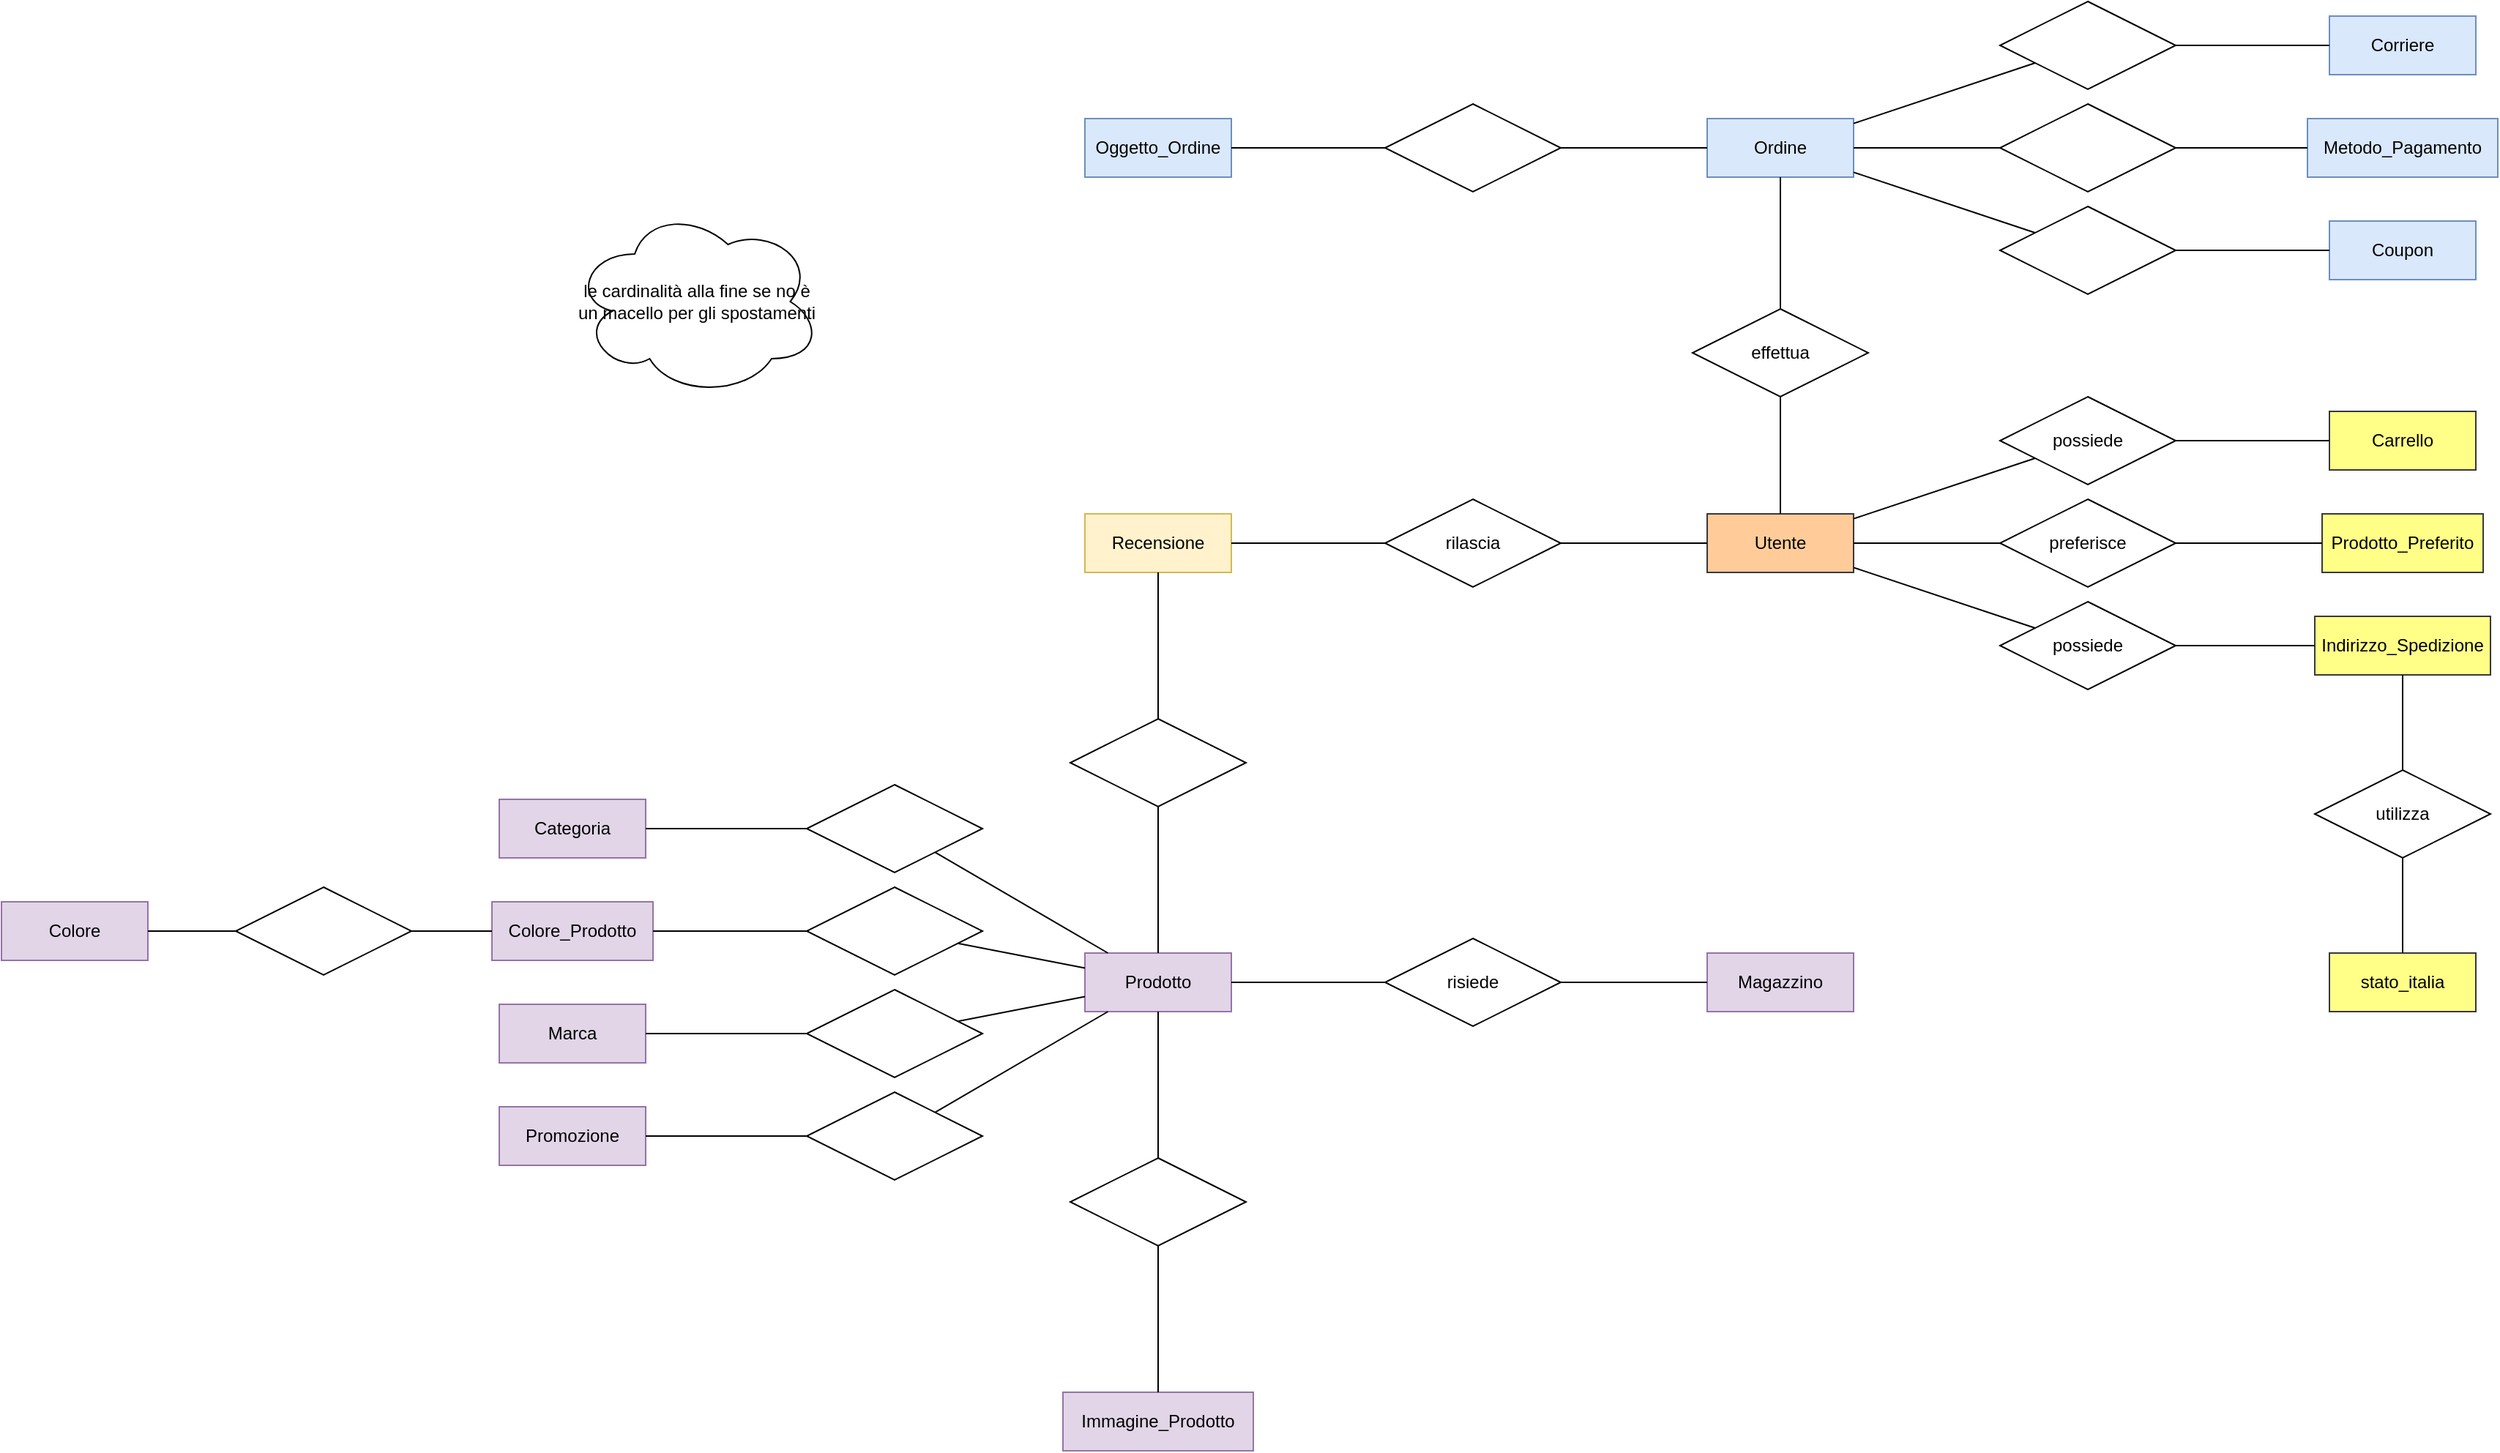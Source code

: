 <mxfile version="21.3.7" type="device">
  <diagram id="R2lEEEUBdFMjLlhIrx00" name="Page-1">
    <mxGraphModel dx="2376" dy="2975" grid="1" gridSize="10" guides="1" tooltips="1" connect="1" arrows="1" fold="1" page="1" pageScale="1" pageWidth="850" pageHeight="1100" math="0" shadow="0" extFonts="Permanent Marker^https://fonts.googleapis.com/css?family=Permanent+Marker">
      <root>
        <mxCell id="0" />
        <mxCell id="1" parent="0" />
        <mxCell id="gFlT7h2VBkLv-DhMTOJD-2" value="stato_italia" style="whiteSpace=wrap;html=1;align=center;fillColor=#ffff88;strokeColor=#36393d;" vertex="1" parent="1">
          <mxGeometry x="940" y="-750" width="100" height="40" as="geometry" />
        </mxCell>
        <mxCell id="gFlT7h2VBkLv-DhMTOJD-3" value="Magazzino" style="whiteSpace=wrap;html=1;align=center;fillColor=#e1d5e7;strokeColor=#9673a6;" vertex="1" parent="1">
          <mxGeometry x="515" y="-750" width="100" height="40" as="geometry" />
        </mxCell>
        <mxCell id="gFlT7h2VBkLv-DhMTOJD-4" value="Metodo_Pagamento" style="whiteSpace=wrap;html=1;align=center;fillColor=#dae8fc;strokeColor=#6c8ebf;" vertex="1" parent="1">
          <mxGeometry x="925" y="-1320" width="130" height="40" as="geometry" />
        </mxCell>
        <mxCell id="gFlT7h2VBkLv-DhMTOJD-5" value="Immagine_Prodotto" style="whiteSpace=wrap;html=1;align=center;fillColor=#e1d5e7;strokeColor=#9673a6;" vertex="1" parent="1">
          <mxGeometry x="75" y="-450" width="130" height="40" as="geometry" />
        </mxCell>
        <mxCell id="gFlT7h2VBkLv-DhMTOJD-6" value="Corriere" style="whiteSpace=wrap;html=1;align=center;fillColor=#dae8fc;strokeColor=#6c8ebf;" vertex="1" parent="1">
          <mxGeometry x="940" y="-1390" width="100" height="40" as="geometry" />
        </mxCell>
        <mxCell id="gFlT7h2VBkLv-DhMTOJD-7" value="Coupon" style="whiteSpace=wrap;html=1;align=center;fillColor=#dae8fc;strokeColor=#6c8ebf;" vertex="1" parent="1">
          <mxGeometry x="940" y="-1250" width="100" height="40" as="geometry" />
        </mxCell>
        <mxCell id="gFlT7h2VBkLv-DhMTOJD-8" value="Recensione" style="whiteSpace=wrap;html=1;align=center;fillColor=#fff2cc;strokeColor=#d6b656;" vertex="1" parent="1">
          <mxGeometry x="90" y="-1050" width="100" height="40" as="geometry" />
        </mxCell>
        <mxCell id="gFlT7h2VBkLv-DhMTOJD-9" value="Indirizzo_Spedizione" style="whiteSpace=wrap;html=1;align=center;fillColor=#ffff88;strokeColor=#36393d;" vertex="1" parent="1">
          <mxGeometry x="930" y="-980" width="120" height="40" as="geometry" />
        </mxCell>
        <mxCell id="gFlT7h2VBkLv-DhMTOJD-10" value="Carrello" style="whiteSpace=wrap;html=1;align=center;fillColor=#ffff88;strokeColor=#36393d;" vertex="1" parent="1">
          <mxGeometry x="940" y="-1120" width="100" height="40" as="geometry" />
        </mxCell>
        <mxCell id="gFlT7h2VBkLv-DhMTOJD-11" value="Oggetto_Ordine" style="whiteSpace=wrap;html=1;align=center;fillColor=#dae8fc;strokeColor=#6c8ebf;" vertex="1" parent="1">
          <mxGeometry x="90" y="-1320" width="100" height="40" as="geometry" />
        </mxCell>
        <mxCell id="gFlT7h2VBkLv-DhMTOJD-12" value="Ordine" style="whiteSpace=wrap;html=1;align=center;fillColor=#dae8fc;strokeColor=#6c8ebf;" vertex="1" parent="1">
          <mxGeometry x="515" y="-1320" width="100" height="40" as="geometry" />
        </mxCell>
        <mxCell id="gFlT7h2VBkLv-DhMTOJD-13" value="Prodotto_Preferito" style="whiteSpace=wrap;html=1;align=center;fillColor=#ffff88;strokeColor=#36393d;" vertex="1" parent="1">
          <mxGeometry x="935" y="-1050" width="110" height="40" as="geometry" />
        </mxCell>
        <mxCell id="gFlT7h2VBkLv-DhMTOJD-15" value="Prodotto" style="whiteSpace=wrap;html=1;align=center;fillColor=#e1d5e7;strokeColor=#9673a6;" vertex="1" parent="1">
          <mxGeometry x="90" y="-750" width="100" height="40" as="geometry" />
        </mxCell>
        <mxCell id="gFlT7h2VBkLv-DhMTOJD-16" value="Promozione" style="whiteSpace=wrap;html=1;align=center;fillColor=#e1d5e7;strokeColor=#9673a6;" vertex="1" parent="1">
          <mxGeometry x="-310" y="-645" width="100" height="40" as="geometry" />
        </mxCell>
        <mxCell id="gFlT7h2VBkLv-DhMTOJD-19" value="Utente" style="whiteSpace=wrap;html=1;align=center;fillColor=#ffcc99;strokeColor=#36393d;" vertex="1" parent="1">
          <mxGeometry x="515" y="-1050" width="100" height="40" as="geometry" />
        </mxCell>
        <mxCell id="gFlT7h2VBkLv-DhMTOJD-22" value="possiede" style="shape=rhombus;perimeter=rhombusPerimeter;whiteSpace=wrap;html=1;align=center;" vertex="1" parent="1">
          <mxGeometry x="715" y="-1130" width="120" height="60" as="geometry" />
        </mxCell>
        <mxCell id="gFlT7h2VBkLv-DhMTOJD-23" value="" style="endArrow=none;html=1;rounded=0;" edge="1" parent="1" source="gFlT7h2VBkLv-DhMTOJD-19" target="gFlT7h2VBkLv-DhMTOJD-22">
          <mxGeometry relative="1" as="geometry">
            <mxPoint x="765" y="-790" as="sourcePoint" />
            <mxPoint x="925" y="-790" as="targetPoint" />
          </mxGeometry>
        </mxCell>
        <mxCell id="gFlT7h2VBkLv-DhMTOJD-24" value="" style="endArrow=none;html=1;rounded=0;" edge="1" parent="1" source="gFlT7h2VBkLv-DhMTOJD-22" target="gFlT7h2VBkLv-DhMTOJD-10">
          <mxGeometry relative="1" as="geometry">
            <mxPoint x="845" y="-935" as="sourcePoint" />
            <mxPoint x="725" y="-1055" as="targetPoint" />
          </mxGeometry>
        </mxCell>
        <mxCell id="gFlT7h2VBkLv-DhMTOJD-25" value="risiede" style="shape=rhombus;perimeter=rhombusPerimeter;whiteSpace=wrap;html=1;align=center;" vertex="1" parent="1">
          <mxGeometry x="295" y="-760" width="120" height="60" as="geometry" />
        </mxCell>
        <mxCell id="gFlT7h2VBkLv-DhMTOJD-26" value="" style="endArrow=none;html=1;rounded=0;" edge="1" parent="1" target="gFlT7h2VBkLv-DhMTOJD-25" source="gFlT7h2VBkLv-DhMTOJD-15">
          <mxGeometry relative="1" as="geometry">
            <mxPoint x="187.5" y="-730" as="sourcePoint" />
            <mxPoint x="497.5" y="-490" as="targetPoint" />
          </mxGeometry>
        </mxCell>
        <mxCell id="gFlT7h2VBkLv-DhMTOJD-27" value="" style="endArrow=none;html=1;rounded=0;" edge="1" parent="1" source="gFlT7h2VBkLv-DhMTOJD-25" target="gFlT7h2VBkLv-DhMTOJD-3">
          <mxGeometry relative="1" as="geometry">
            <mxPoint x="417.5" y="-600" as="sourcePoint" />
            <mxPoint x="512.5" y="-730" as="targetPoint" />
          </mxGeometry>
        </mxCell>
        <mxCell id="gFlT7h2VBkLv-DhMTOJD-28" value="Colore" style="whiteSpace=wrap;html=1;align=center;fillColor=#e1d5e7;strokeColor=#9673a6;" vertex="1" parent="1">
          <mxGeometry x="-650" y="-785" width="100" height="40" as="geometry" />
        </mxCell>
        <mxCell id="gFlT7h2VBkLv-DhMTOJD-29" value="Colore_Prodotto" style="whiteSpace=wrap;html=1;align=center;fillColor=#e1d5e7;strokeColor=#9673a6;" vertex="1" parent="1">
          <mxGeometry x="-315" y="-785" width="110" height="40" as="geometry" />
        </mxCell>
        <mxCell id="gFlT7h2VBkLv-DhMTOJD-30" value="Marca" style="whiteSpace=wrap;html=1;align=center;fillColor=#e1d5e7;strokeColor=#9673a6;" vertex="1" parent="1">
          <mxGeometry x="-310" y="-715" width="100" height="40" as="geometry" />
        </mxCell>
        <mxCell id="gFlT7h2VBkLv-DhMTOJD-31" value="Categoria" style="whiteSpace=wrap;html=1;align=center;fillColor=#e1d5e7;strokeColor=#9673a6;" vertex="1" parent="1">
          <mxGeometry x="-310" y="-855" width="100" height="40" as="geometry" />
        </mxCell>
        <mxCell id="gFlT7h2VBkLv-DhMTOJD-32" value="" style="shape=rhombus;perimeter=rhombusPerimeter;whiteSpace=wrap;html=1;align=center;" vertex="1" parent="1">
          <mxGeometry x="-100" y="-865" width="120" height="60" as="geometry" />
        </mxCell>
        <mxCell id="gFlT7h2VBkLv-DhMTOJD-33" value="" style="endArrow=none;html=1;rounded=0;" edge="1" parent="1" target="gFlT7h2VBkLv-DhMTOJD-32" source="gFlT7h2VBkLv-DhMTOJD-15">
          <mxGeometry relative="1" as="geometry">
            <mxPoint x="85" y="-610" as="sourcePoint" />
            <mxPoint x="392.5" y="-370" as="targetPoint" />
          </mxGeometry>
        </mxCell>
        <mxCell id="gFlT7h2VBkLv-DhMTOJD-34" value="" style="endArrow=none;html=1;rounded=0;" edge="1" parent="1" source="gFlT7h2VBkLv-DhMTOJD-32" target="gFlT7h2VBkLv-DhMTOJD-31">
          <mxGeometry relative="1" as="geometry">
            <mxPoint x="-127.5" y="-635" as="sourcePoint" />
            <mxPoint x="-30" y="-765" as="targetPoint" />
          </mxGeometry>
        </mxCell>
        <mxCell id="gFlT7h2VBkLv-DhMTOJD-35" value="le cardinalità alla fine se no è un macello per gli spostamenti" style="ellipse;shape=cloud;whiteSpace=wrap;html=1;align=center;" vertex="1" parent="1">
          <mxGeometry x="-260" y="-1260" width="170" height="130" as="geometry" />
        </mxCell>
        <mxCell id="gFlT7h2VBkLv-DhMTOJD-36" value="" style="shape=rhombus;perimeter=rhombusPerimeter;whiteSpace=wrap;html=1;align=center;" vertex="1" parent="1">
          <mxGeometry x="-100" y="-795" width="120" height="60" as="geometry" />
        </mxCell>
        <mxCell id="gFlT7h2VBkLv-DhMTOJD-37" value="" style="endArrow=none;html=1;rounded=0;" edge="1" parent="1" target="gFlT7h2VBkLv-DhMTOJD-36" source="gFlT7h2VBkLv-DhMTOJD-15">
          <mxGeometry relative="1" as="geometry">
            <mxPoint x="80" y="-650" as="sourcePoint" />
            <mxPoint x="314.5" y="-310" as="targetPoint" />
          </mxGeometry>
        </mxCell>
        <mxCell id="gFlT7h2VBkLv-DhMTOJD-38" value="" style="endArrow=none;html=1;rounded=0;" edge="1" parent="1" source="gFlT7h2VBkLv-DhMTOJD-36" target="gFlT7h2VBkLv-DhMTOJD-29">
          <mxGeometry relative="1" as="geometry">
            <mxPoint x="-205.5" y="-575" as="sourcePoint" />
            <mxPoint x="-194" y="-605" as="targetPoint" />
          </mxGeometry>
        </mxCell>
        <mxCell id="gFlT7h2VBkLv-DhMTOJD-39" value="" style="shape=rhombus;perimeter=rhombusPerimeter;whiteSpace=wrap;html=1;align=center;" vertex="1" parent="1">
          <mxGeometry x="-100" y="-725" width="120" height="60" as="geometry" />
        </mxCell>
        <mxCell id="gFlT7h2VBkLv-DhMTOJD-40" value="" style="endArrow=none;html=1;rounded=0;" edge="1" parent="1" target="gFlT7h2VBkLv-DhMTOJD-39" source="gFlT7h2VBkLv-DhMTOJD-15">
          <mxGeometry relative="1" as="geometry">
            <mxPoint x="349" y="-670" as="sourcePoint" />
            <mxPoint x="583.5" y="-330" as="targetPoint" />
          </mxGeometry>
        </mxCell>
        <mxCell id="gFlT7h2VBkLv-DhMTOJD-41" value="" style="endArrow=none;html=1;rounded=0;" edge="1" parent="1" source="gFlT7h2VBkLv-DhMTOJD-39" target="gFlT7h2VBkLv-DhMTOJD-30">
          <mxGeometry relative="1" as="geometry">
            <mxPoint x="63.5" y="-595" as="sourcePoint" />
            <mxPoint x="75" y="-625" as="targetPoint" />
          </mxGeometry>
        </mxCell>
        <mxCell id="gFlT7h2VBkLv-DhMTOJD-42" value="" style="shape=rhombus;perimeter=rhombusPerimeter;whiteSpace=wrap;html=1;align=center;" vertex="1" parent="1">
          <mxGeometry x="-490" y="-795" width="120" height="60" as="geometry" />
        </mxCell>
        <mxCell id="gFlT7h2VBkLv-DhMTOJD-43" value="" style="endArrow=none;html=1;rounded=0;" edge="1" parent="1" target="gFlT7h2VBkLv-DhMTOJD-42" source="gFlT7h2VBkLv-DhMTOJD-29">
          <mxGeometry relative="1" as="geometry">
            <mxPoint x="-430" y="-675" as="sourcePoint" />
            <mxPoint x="-195.5" y="-335" as="targetPoint" />
          </mxGeometry>
        </mxCell>
        <mxCell id="gFlT7h2VBkLv-DhMTOJD-44" value="" style="endArrow=none;html=1;rounded=0;" edge="1" parent="1" source="gFlT7h2VBkLv-DhMTOJD-42" target="gFlT7h2VBkLv-DhMTOJD-28">
          <mxGeometry relative="1" as="geometry">
            <mxPoint x="-275.5" y="-445" as="sourcePoint" />
            <mxPoint x="-264" y="-475" as="targetPoint" />
          </mxGeometry>
        </mxCell>
        <mxCell id="gFlT7h2VBkLv-DhMTOJD-45" value="effettua" style="shape=rhombus;perimeter=rhombusPerimeter;whiteSpace=wrap;html=1;align=center;" vertex="1" parent="1">
          <mxGeometry x="505" y="-1190" width="120" height="60" as="geometry" />
        </mxCell>
        <mxCell id="gFlT7h2VBkLv-DhMTOJD-46" value="" style="endArrow=none;html=1;rounded=0;" edge="1" parent="1" target="gFlT7h2VBkLv-DhMTOJD-45" source="gFlT7h2VBkLv-DhMTOJD-12">
          <mxGeometry relative="1" as="geometry">
            <mxPoint x="425" y="-1190" as="sourcePoint" />
            <mxPoint x="565" y="-1210" as="targetPoint" />
          </mxGeometry>
        </mxCell>
        <mxCell id="gFlT7h2VBkLv-DhMTOJD-47" value="" style="endArrow=none;html=1;rounded=0;" edge="1" parent="1" source="gFlT7h2VBkLv-DhMTOJD-45" target="gFlT7h2VBkLv-DhMTOJD-19">
          <mxGeometry relative="1" as="geometry">
            <mxPoint x="652.5" y="-1020" as="sourcePoint" />
            <mxPoint x="750" y="-1150" as="targetPoint" />
          </mxGeometry>
        </mxCell>
        <mxCell id="gFlT7h2VBkLv-DhMTOJD-48" value="" style="shape=rhombus;perimeter=rhombusPerimeter;whiteSpace=wrap;html=1;align=center;" vertex="1" parent="1">
          <mxGeometry x="295" y="-1330" width="120" height="60" as="geometry" />
        </mxCell>
        <mxCell id="gFlT7h2VBkLv-DhMTOJD-49" value="" style="endArrow=none;html=1;rounded=0;" edge="1" parent="1" target="gFlT7h2VBkLv-DhMTOJD-48" source="gFlT7h2VBkLv-DhMTOJD-12">
          <mxGeometry relative="1" as="geometry">
            <mxPoint x="720" y="-1270" as="sourcePoint" />
            <mxPoint x="1027.5" y="-1030" as="targetPoint" />
          </mxGeometry>
        </mxCell>
        <mxCell id="gFlT7h2VBkLv-DhMTOJD-50" value="" style="endArrow=none;html=1;rounded=0;" edge="1" parent="1" source="gFlT7h2VBkLv-DhMTOJD-48" target="gFlT7h2VBkLv-DhMTOJD-11">
          <mxGeometry relative="1" as="geometry">
            <mxPoint x="947.5" y="-1140" as="sourcePoint" />
            <mxPoint x="1045" y="-1270" as="targetPoint" />
          </mxGeometry>
        </mxCell>
        <mxCell id="gFlT7h2VBkLv-DhMTOJD-52" value="rilascia" style="shape=rhombus;perimeter=rhombusPerimeter;whiteSpace=wrap;html=1;align=center;" vertex="1" parent="1">
          <mxGeometry x="295" y="-1060" width="120" height="60" as="geometry" />
        </mxCell>
        <mxCell id="gFlT7h2VBkLv-DhMTOJD-53" value="" style="endArrow=none;html=1;rounded=0;" edge="1" parent="1" target="gFlT7h2VBkLv-DhMTOJD-52" source="gFlT7h2VBkLv-DhMTOJD-8">
          <mxGeometry relative="1" as="geometry">
            <mxPoint x="120" y="-1020" as="sourcePoint" />
            <mxPoint x="430" y="-780" as="targetPoint" />
          </mxGeometry>
        </mxCell>
        <mxCell id="gFlT7h2VBkLv-DhMTOJD-54" value="" style="endArrow=none;html=1;rounded=0;" edge="1" parent="1" source="gFlT7h2VBkLv-DhMTOJD-52" target="gFlT7h2VBkLv-DhMTOJD-19">
          <mxGeometry relative="1" as="geometry">
            <mxPoint x="350" y="-890" as="sourcePoint" />
            <mxPoint x="470" y="-1020" as="targetPoint" />
          </mxGeometry>
        </mxCell>
        <mxCell id="gFlT7h2VBkLv-DhMTOJD-55" value="" style="shape=rhombus;perimeter=rhombusPerimeter;whiteSpace=wrap;html=1;align=center;" vertex="1" parent="1">
          <mxGeometry x="80" y="-910" width="120" height="60" as="geometry" />
        </mxCell>
        <mxCell id="gFlT7h2VBkLv-DhMTOJD-56" value="" style="endArrow=none;html=1;rounded=0;" edge="1" parent="1" target="gFlT7h2VBkLv-DhMTOJD-55" source="gFlT7h2VBkLv-DhMTOJD-8">
          <mxGeometry relative="1" as="geometry">
            <mxPoint x="160" y="-990" as="sourcePoint" />
            <mxPoint x="327.5" y="-660" as="targetPoint" />
          </mxGeometry>
        </mxCell>
        <mxCell id="gFlT7h2VBkLv-DhMTOJD-57" value="" style="endArrow=none;html=1;rounded=0;" edge="1" parent="1" source="gFlT7h2VBkLv-DhMTOJD-55" target="gFlT7h2VBkLv-DhMTOJD-15">
          <mxGeometry relative="1" as="geometry">
            <mxPoint x="247.5" y="-770" as="sourcePoint" />
            <mxPoint x="160" y="-800" as="targetPoint" />
          </mxGeometry>
        </mxCell>
        <mxCell id="gFlT7h2VBkLv-DhMTOJD-58" value="" style="shape=rhombus;perimeter=rhombusPerimeter;whiteSpace=wrap;html=1;align=center;" vertex="1" parent="1">
          <mxGeometry x="80" y="-610" width="120" height="60" as="geometry" />
        </mxCell>
        <mxCell id="gFlT7h2VBkLv-DhMTOJD-59" value="" style="endArrow=none;html=1;rounded=0;" edge="1" parent="1" target="gFlT7h2VBkLv-DhMTOJD-58" source="gFlT7h2VBkLv-DhMTOJD-15">
          <mxGeometry relative="1" as="geometry">
            <mxPoint x="220" y="-670" as="sourcePoint" />
            <mxPoint x="327.5" y="-360" as="targetPoint" />
          </mxGeometry>
        </mxCell>
        <mxCell id="gFlT7h2VBkLv-DhMTOJD-60" value="" style="endArrow=none;html=1;rounded=0;" edge="1" parent="1" source="gFlT7h2VBkLv-DhMTOJD-58" target="gFlT7h2VBkLv-DhMTOJD-5">
          <mxGeometry relative="1" as="geometry">
            <mxPoint x="247.5" y="-470" as="sourcePoint" />
            <mxPoint x="140" y="-450" as="targetPoint" />
          </mxGeometry>
        </mxCell>
        <mxCell id="gFlT7h2VBkLv-DhMTOJD-61" value="" style="shape=rhombus;perimeter=rhombusPerimeter;whiteSpace=wrap;html=1;align=center;" vertex="1" parent="1">
          <mxGeometry x="715" y="-1330" width="120" height="60" as="geometry" />
        </mxCell>
        <mxCell id="gFlT7h2VBkLv-DhMTOJD-62" value="" style="endArrow=none;html=1;rounded=0;" edge="1" parent="1" target="gFlT7h2VBkLv-DhMTOJD-61" source="gFlT7h2VBkLv-DhMTOJD-4">
          <mxGeometry relative="1" as="geometry">
            <mxPoint x="565" y="-1580" as="sourcePoint" />
            <mxPoint x="752.5" y="-1230" as="targetPoint" />
          </mxGeometry>
        </mxCell>
        <mxCell id="gFlT7h2VBkLv-DhMTOJD-63" value="" style="endArrow=none;html=1;rounded=0;" edge="1" parent="1" source="gFlT7h2VBkLv-DhMTOJD-61" target="gFlT7h2VBkLv-DhMTOJD-12">
          <mxGeometry relative="1" as="geometry">
            <mxPoint x="672.5" y="-1340" as="sourcePoint" />
            <mxPoint x="565" y="-1320" as="targetPoint" />
          </mxGeometry>
        </mxCell>
        <mxCell id="gFlT7h2VBkLv-DhMTOJD-64" value="" style="shape=rhombus;perimeter=rhombusPerimeter;whiteSpace=wrap;html=1;align=center;" vertex="1" parent="1">
          <mxGeometry x="-100" y="-655" width="120" height="60" as="geometry" />
        </mxCell>
        <mxCell id="gFlT7h2VBkLv-DhMTOJD-65" value="" style="endArrow=none;html=1;rounded=0;" edge="1" parent="1" target="gFlT7h2VBkLv-DhMTOJD-64" source="gFlT7h2VBkLv-DhMTOJD-15">
          <mxGeometry relative="1" as="geometry">
            <mxPoint x="80" y="-640" as="sourcePoint" />
            <mxPoint x="573.5" y="-259" as="targetPoint" />
          </mxGeometry>
        </mxCell>
        <mxCell id="gFlT7h2VBkLv-DhMTOJD-66" value="" style="endArrow=none;html=1;rounded=0;" edge="1" parent="1" source="gFlT7h2VBkLv-DhMTOJD-64" target="gFlT7h2VBkLv-DhMTOJD-16">
          <mxGeometry relative="1" as="geometry">
            <mxPoint x="53.5" y="-524" as="sourcePoint" />
            <mxPoint x="-240" y="-525" as="targetPoint" />
          </mxGeometry>
        </mxCell>
        <mxCell id="gFlT7h2VBkLv-DhMTOJD-68" value="" style="shape=rhombus;perimeter=rhombusPerimeter;whiteSpace=wrap;html=1;align=center;" vertex="1" parent="1">
          <mxGeometry x="715" y="-1260" width="120" height="60" as="geometry" />
        </mxCell>
        <mxCell id="gFlT7h2VBkLv-DhMTOJD-69" value="" style="endArrow=none;html=1;rounded=0;" edge="1" parent="1" target="gFlT7h2VBkLv-DhMTOJD-68" source="gFlT7h2VBkLv-DhMTOJD-7">
          <mxGeometry relative="1" as="geometry">
            <mxPoint x="925" y="-1230" as="sourcePoint" />
            <mxPoint x="752.5" y="-1160" as="targetPoint" />
          </mxGeometry>
        </mxCell>
        <mxCell id="gFlT7h2VBkLv-DhMTOJD-70" value="" style="endArrow=none;html=1;rounded=0;" edge="1" parent="1" source="gFlT7h2VBkLv-DhMTOJD-68" target="gFlT7h2VBkLv-DhMTOJD-12">
          <mxGeometry relative="1" as="geometry">
            <mxPoint x="672.5" y="-1270" as="sourcePoint" />
            <mxPoint x="615" y="-1230" as="targetPoint" />
          </mxGeometry>
        </mxCell>
        <mxCell id="gFlT7h2VBkLv-DhMTOJD-71" value="" style="shape=rhombus;perimeter=rhombusPerimeter;whiteSpace=wrap;html=1;align=center;" vertex="1" parent="1">
          <mxGeometry x="715" y="-1400" width="120" height="60" as="geometry" />
        </mxCell>
        <mxCell id="gFlT7h2VBkLv-DhMTOJD-72" value="" style="endArrow=none;html=1;rounded=0;" edge="1" parent="1" target="gFlT7h2VBkLv-DhMTOJD-71" source="gFlT7h2VBkLv-DhMTOJD-6">
          <mxGeometry relative="1" as="geometry">
            <mxPoint x="925" y="-1370" as="sourcePoint" />
            <mxPoint x="752.5" y="-1300" as="targetPoint" />
          </mxGeometry>
        </mxCell>
        <mxCell id="gFlT7h2VBkLv-DhMTOJD-73" value="" style="endArrow=none;html=1;rounded=0;" edge="1" parent="1" source="gFlT7h2VBkLv-DhMTOJD-71" target="gFlT7h2VBkLv-DhMTOJD-12">
          <mxGeometry relative="1" as="geometry">
            <mxPoint x="672.5" y="-1410" as="sourcePoint" />
            <mxPoint x="615" y="-1370" as="targetPoint" />
          </mxGeometry>
        </mxCell>
        <mxCell id="gFlT7h2VBkLv-DhMTOJD-74" value="utilizza" style="shape=rhombus;perimeter=rhombusPerimeter;whiteSpace=wrap;html=1;align=center;" vertex="1" parent="1">
          <mxGeometry x="930" y="-875" width="120" height="60" as="geometry" />
        </mxCell>
        <mxCell id="gFlT7h2VBkLv-DhMTOJD-75" value="" style="endArrow=none;html=1;rounded=0;" edge="1" parent="1" target="gFlT7h2VBkLv-DhMTOJD-74" source="gFlT7h2VBkLv-DhMTOJD-9">
          <mxGeometry relative="1" as="geometry">
            <mxPoint x="985" y="-670" as="sourcePoint" />
            <mxPoint x="1292.5" y="-430" as="targetPoint" />
          </mxGeometry>
        </mxCell>
        <mxCell id="gFlT7h2VBkLv-DhMTOJD-76" value="" style="endArrow=none;html=1;rounded=0;" edge="1" parent="1" source="gFlT7h2VBkLv-DhMTOJD-74" target="gFlT7h2VBkLv-DhMTOJD-2">
          <mxGeometry relative="1" as="geometry">
            <mxPoint x="1212.5" y="-540" as="sourcePoint" />
            <mxPoint x="1310" y="-670" as="targetPoint" />
          </mxGeometry>
        </mxCell>
        <mxCell id="gFlT7h2VBkLv-DhMTOJD-77" value="possiede" style="shape=rhombus;perimeter=rhombusPerimeter;whiteSpace=wrap;html=1;align=center;" vertex="1" parent="1">
          <mxGeometry x="715" y="-990" width="120" height="60" as="geometry" />
        </mxCell>
        <mxCell id="gFlT7h2VBkLv-DhMTOJD-78" value="" style="endArrow=none;html=1;rounded=0;" edge="1" parent="1" target="gFlT7h2VBkLv-DhMTOJD-77" source="gFlT7h2VBkLv-DhMTOJD-19">
          <mxGeometry relative="1" as="geometry">
            <mxPoint x="615" y="-960" as="sourcePoint" />
            <mxPoint x="925" y="-720" as="targetPoint" />
          </mxGeometry>
        </mxCell>
        <mxCell id="gFlT7h2VBkLv-DhMTOJD-79" value="" style="endArrow=none;html=1;rounded=0;" edge="1" parent="1" source="gFlT7h2VBkLv-DhMTOJD-77" target="gFlT7h2VBkLv-DhMTOJD-9">
          <mxGeometry relative="1" as="geometry">
            <mxPoint x="845" y="-865" as="sourcePoint" />
            <mxPoint x="940" y="-995" as="targetPoint" />
          </mxGeometry>
        </mxCell>
        <mxCell id="gFlT7h2VBkLv-DhMTOJD-80" value="preferisce" style="shape=rhombus;perimeter=rhombusPerimeter;whiteSpace=wrap;html=1;align=center;" vertex="1" parent="1">
          <mxGeometry x="715" y="-1060" width="120" height="60" as="geometry" />
        </mxCell>
        <mxCell id="gFlT7h2VBkLv-DhMTOJD-81" value="" style="endArrow=none;html=1;rounded=0;" edge="1" parent="1" target="gFlT7h2VBkLv-DhMTOJD-80" source="gFlT7h2VBkLv-DhMTOJD-19">
          <mxGeometry relative="1" as="geometry">
            <mxPoint x="615" y="-947" as="sourcePoint" />
            <mxPoint x="925" y="-645" as="targetPoint" />
          </mxGeometry>
        </mxCell>
        <mxCell id="gFlT7h2VBkLv-DhMTOJD-82" value="" style="endArrow=none;html=1;rounded=0;" edge="1" parent="1" source="gFlT7h2VBkLv-DhMTOJD-80" target="gFlT7h2VBkLv-DhMTOJD-13">
          <mxGeometry relative="1" as="geometry">
            <mxPoint x="845" y="-790" as="sourcePoint" />
            <mxPoint x="930" y="-920" as="targetPoint" />
          </mxGeometry>
        </mxCell>
      </root>
    </mxGraphModel>
  </diagram>
</mxfile>
